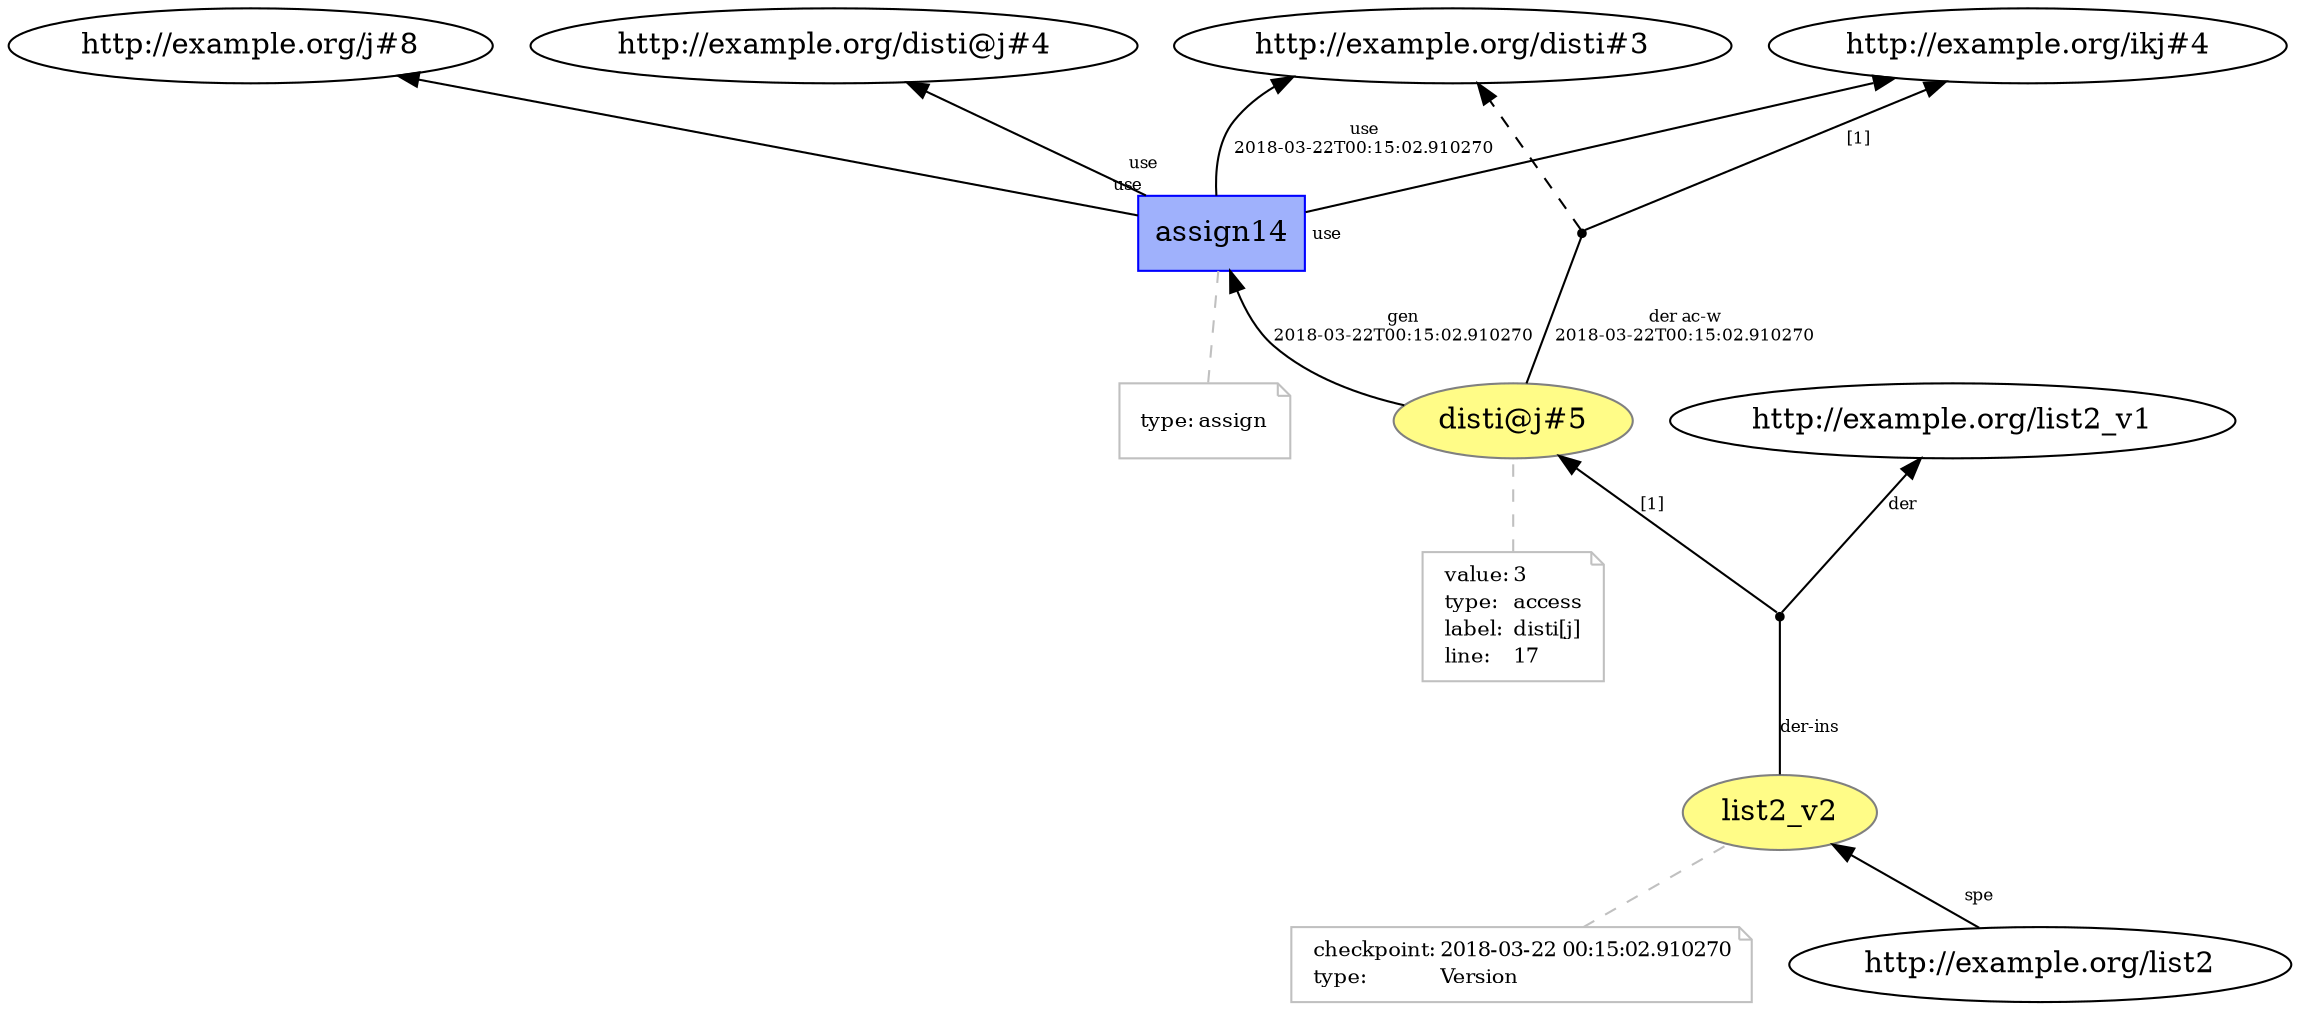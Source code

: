 digraph "PROV" { size="16,12"; rankdir="BT";
"http://example.org/disti@j#5" [fillcolor="#FFFC87",color="#808080",style="filled",label="disti@j#5",URL="http://example.org/disti@j#5"]
"-attrs0" [color="gray",shape="note",fontsize="10",fontcolor="black",label=<<TABLE cellpadding="0" border="0">
	<TR>
	    <TD align="left">value:</TD>
	    <TD align="left">3</TD>
	</TR>
	<TR>
	    <TD align="left">type:</TD>
	    <TD align="left">access</TD>
	</TR>
	<TR>
	    <TD align="left">label:</TD>
	    <TD align="left">disti[j]</TD>
	</TR>
	<TR>
	    <TD align="left">line:</TD>
	    <TD align="left">17</TD>
	</TR>
</TABLE>>]
"-attrs0" -> "http://example.org/disti@j#5" [color="gray",style="dashed",arrowhead="none"]
"http://example.org/list2_v2" [fillcolor="#FFFC87",color="#808080",style="filled",label="list2_v2",URL="http://example.org/list2_v2"]
"-attrs1" [color="gray",shape="note",fontsize="10",fontcolor="black",label=<<TABLE cellpadding="0" border="0">
	<TR>
	    <TD align="left">checkpoint:</TD>
	    <TD align="left">2018-03-22 00:15:02.910270</TD>
	</TR>
	<TR>
	    <TD align="left">type:</TD>
	    <TD align="left">Version</TD>
	</TR>
</TABLE>>]
"-attrs1" -> "http://example.org/list2_v2" [color="gray",style="dashed",arrowhead="none"]
"bn0" [shape="point",label=""]
"http://example.org/list2_v2" -> "bn0" [fontsize="8",distance="1.5",angle="60.0",rotation="20",label="der-ins",arrowhead="none"]
"bn0" -> "http://example.org/list2_v1" [fontsize="8",distance="1.5",angle="60.0",rotation="20",label="der"]
"bn0" -> "http://example.org/disti@j#5" [fontsize="8",distance="1.5",angle="60.0",rotation="20",label="[1]"]
"http://example.org/list2" -> "http://example.org/list2_v2" [labelfontsize="8",labeldistance="1.5",labelangle="60.0",rotation="20",taillabel="spe"]
"http://example.org/assign14" [fillcolor="#9FB1FC",color="#0000FF",shape="polygon",sides="4",style="filled",label="assign14",URL="http://example.org/assign14"]
"-attrs2" [color="gray",shape="note",fontsize="10",fontcolor="black",label=<<TABLE cellpadding="0" border="0">
	<TR>
	    <TD align="left">type:</TD>
	    <TD align="left">assign</TD>
	</TR>
</TABLE>>]
"-attrs2" -> "http://example.org/assign14" [color="gray",style="dashed",arrowhead="none"]
"bn1" [shape="point",label=""]
"http://example.org/disti@j#5" -> "bn1" [fontsize="8",distance="1.5",angle="60.0",rotation="20",label="der ac-w
2018-03-22T00:15:02.910270",arrowhead="none"]
"bn1" -> "http://example.org/disti#3" [style="dashed"]
"bn1" -> "http://example.org/ikj#4" [fontsize="8",distance="1.5",angle="60.0",rotation="20",label="[1]"]
"http://example.org/assign14" -> "http://example.org/disti#3" [fontsize="8",distance="1.5",angle="60.0",rotation="20",label="use
2018-03-22T00:15:02.910270"]
"http://example.org/assign14" -> "http://example.org/j#8" [labelfontsize="8",labeldistance="1.5",labelangle="60.0",rotation="20",taillabel="use"]
"http://example.org/assign14" -> "http://example.org/disti@j#4" [labelfontsize="8",labeldistance="1.5",labelangle="60.0",rotation="20",taillabel="use"]
"http://example.org/assign14" -> "http://example.org/ikj#4" [labelfontsize="8",labeldistance="1.5",labelangle="60.0",rotation="20",taillabel="use"]
"http://example.org/disti@j#5" -> "http://example.org/assign14" [fontsize="8",distance="1.5",angle="60.0",rotation="20",label="gen
2018-03-22T00:15:02.910270"]
}